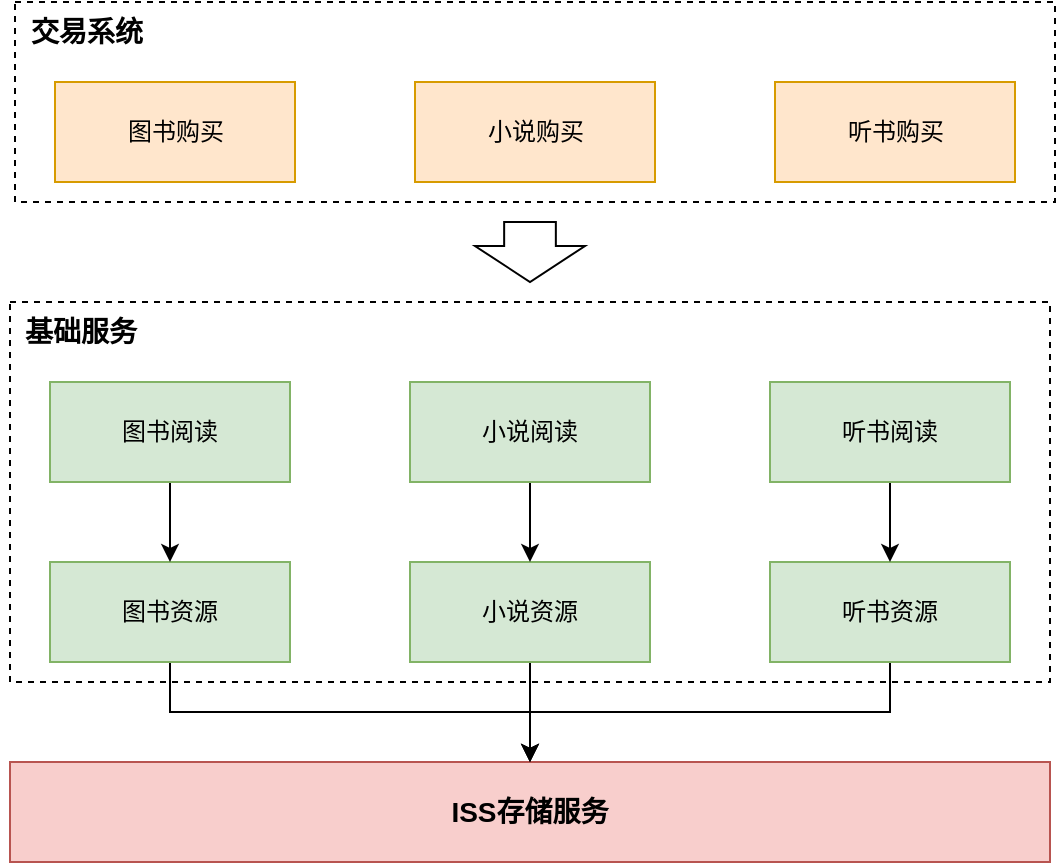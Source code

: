 <mxfile version="21.6.8" type="github">
  <diagram name="第 1 页" id="xgRBW9jYFuQNeC2wXJYv">
    <mxGraphModel dx="1050" dy="630" grid="1" gridSize="10" guides="1" tooltips="1" connect="1" arrows="1" fold="1" page="1" pageScale="1" pageWidth="827" pageHeight="1169" math="0" shadow="0">
      <root>
        <mxCell id="0" />
        <mxCell id="1" parent="0" />
        <mxCell id="Tv-jJkPy1Z6eXJQ7PN0g-27" value="" style="rounded=0;whiteSpace=wrap;html=1;dashed=1;" parent="1" vertex="1">
          <mxGeometry x="140" y="150" width="520" height="190" as="geometry" />
        </mxCell>
        <mxCell id="Tv-jJkPy1Z6eXJQ7PN0g-22" value="" style="rounded=0;whiteSpace=wrap;html=1;dashed=1;" parent="1" vertex="1">
          <mxGeometry x="142.5" width="520" height="100" as="geometry" />
        </mxCell>
        <mxCell id="Tv-jJkPy1Z6eXJQ7PN0g-1" value="&lt;font style=&quot;font-size: 14px;&quot;&gt;&lt;b&gt;ISS存储服务&lt;/b&gt;&lt;/font&gt;" style="rounded=0;whiteSpace=wrap;html=1;fillColor=#f8cecc;strokeColor=#b85450;" parent="1" vertex="1">
          <mxGeometry x="140" y="380" width="520" height="50" as="geometry" />
        </mxCell>
        <mxCell id="Tv-jJkPy1Z6eXJQ7PN0g-31" style="edgeStyle=orthogonalEdgeStyle;rounded=0;orthogonalLoop=1;jettySize=auto;html=1;exitX=0.5;exitY=1;exitDx=0;exitDy=0;entryX=0.5;entryY=0;entryDx=0;entryDy=0;" parent="1" source="Tv-jJkPy1Z6eXJQ7PN0g-2" target="Tv-jJkPy1Z6eXJQ7PN0g-1" edge="1">
          <mxGeometry relative="1" as="geometry" />
        </mxCell>
        <mxCell id="Tv-jJkPy1Z6eXJQ7PN0g-2" value="图书资源" style="rounded=0;whiteSpace=wrap;html=1;fillColor=#d5e8d4;strokeColor=#82b366;" parent="1" vertex="1">
          <mxGeometry x="160" y="280" width="120" height="50" as="geometry" />
        </mxCell>
        <mxCell id="Tv-jJkPy1Z6eXJQ7PN0g-32" style="edgeStyle=orthogonalEdgeStyle;rounded=0;orthogonalLoop=1;jettySize=auto;html=1;exitX=0.5;exitY=1;exitDx=0;exitDy=0;entryX=0.5;entryY=0;entryDx=0;entryDy=0;" parent="1" source="Tv-jJkPy1Z6eXJQ7PN0g-3" target="Tv-jJkPy1Z6eXJQ7PN0g-1" edge="1">
          <mxGeometry relative="1" as="geometry" />
        </mxCell>
        <mxCell id="Tv-jJkPy1Z6eXJQ7PN0g-3" value="小说资源" style="rounded=0;whiteSpace=wrap;html=1;fillColor=#d5e8d4;strokeColor=#82b366;" parent="1" vertex="1">
          <mxGeometry x="340" y="280" width="120" height="50" as="geometry" />
        </mxCell>
        <mxCell id="Tv-jJkPy1Z6eXJQ7PN0g-33" style="edgeStyle=orthogonalEdgeStyle;rounded=0;orthogonalLoop=1;jettySize=auto;html=1;exitX=0.5;exitY=1;exitDx=0;exitDy=0;" parent="1" source="Tv-jJkPy1Z6eXJQ7PN0g-4" target="Tv-jJkPy1Z6eXJQ7PN0g-1" edge="1">
          <mxGeometry relative="1" as="geometry" />
        </mxCell>
        <mxCell id="Tv-jJkPy1Z6eXJQ7PN0g-4" value="听书资源" style="rounded=0;whiteSpace=wrap;html=1;fillColor=#d5e8d4;strokeColor=#82b366;" parent="1" vertex="1">
          <mxGeometry x="520" y="280" width="120" height="50" as="geometry" />
        </mxCell>
        <mxCell id="Tv-jJkPy1Z6eXJQ7PN0g-17" style="edgeStyle=orthogonalEdgeStyle;rounded=0;orthogonalLoop=1;jettySize=auto;html=1;exitX=0.5;exitY=1;exitDx=0;exitDy=0;entryX=0.5;entryY=0;entryDx=0;entryDy=0;" parent="1" source="Tv-jJkPy1Z6eXJQ7PN0g-5" target="Tv-jJkPy1Z6eXJQ7PN0g-2" edge="1">
          <mxGeometry relative="1" as="geometry" />
        </mxCell>
        <mxCell id="Tv-jJkPy1Z6eXJQ7PN0g-5" value="图书阅读" style="rounded=0;whiteSpace=wrap;html=1;fillColor=#d5e8d4;strokeColor=#82b366;" parent="1" vertex="1">
          <mxGeometry x="160" y="190" width="120" height="50" as="geometry" />
        </mxCell>
        <mxCell id="Tv-jJkPy1Z6eXJQ7PN0g-18" style="edgeStyle=orthogonalEdgeStyle;rounded=0;orthogonalLoop=1;jettySize=auto;html=1;exitX=0.5;exitY=1;exitDx=0;exitDy=0;entryX=0.5;entryY=0;entryDx=0;entryDy=0;" parent="1" source="Tv-jJkPy1Z6eXJQ7PN0g-6" target="Tv-jJkPy1Z6eXJQ7PN0g-3" edge="1">
          <mxGeometry relative="1" as="geometry" />
        </mxCell>
        <mxCell id="Tv-jJkPy1Z6eXJQ7PN0g-6" value="小说阅读" style="rounded=0;whiteSpace=wrap;html=1;fillColor=#d5e8d4;strokeColor=#82b366;" parent="1" vertex="1">
          <mxGeometry x="340" y="190" width="120" height="50" as="geometry" />
        </mxCell>
        <mxCell id="Tv-jJkPy1Z6eXJQ7PN0g-19" style="edgeStyle=orthogonalEdgeStyle;rounded=0;orthogonalLoop=1;jettySize=auto;html=1;exitX=0.5;exitY=1;exitDx=0;exitDy=0;" parent="1" source="Tv-jJkPy1Z6eXJQ7PN0g-7" target="Tv-jJkPy1Z6eXJQ7PN0g-4" edge="1">
          <mxGeometry relative="1" as="geometry" />
        </mxCell>
        <mxCell id="Tv-jJkPy1Z6eXJQ7PN0g-7" value="听书阅读" style="rounded=0;whiteSpace=wrap;html=1;fillColor=#d5e8d4;strokeColor=#82b366;" parent="1" vertex="1">
          <mxGeometry x="520" y="190" width="120" height="50" as="geometry" />
        </mxCell>
        <mxCell id="Tv-jJkPy1Z6eXJQ7PN0g-9" value="图书购买" style="rounded=0;whiteSpace=wrap;html=1;fillColor=#ffe6cc;strokeColor=#d79b00;" parent="1" vertex="1">
          <mxGeometry x="162.5" y="40" width="120" height="50" as="geometry" />
        </mxCell>
        <mxCell id="Tv-jJkPy1Z6eXJQ7PN0g-20" value="小说购买" style="rounded=0;whiteSpace=wrap;html=1;fillColor=#ffe6cc;strokeColor=#d79b00;" parent="1" vertex="1">
          <mxGeometry x="342.5" y="40" width="120" height="50" as="geometry" />
        </mxCell>
        <mxCell id="Tv-jJkPy1Z6eXJQ7PN0g-21" value="听书购买" style="rounded=0;whiteSpace=wrap;html=1;fillColor=#ffe6cc;strokeColor=#d79b00;" parent="1" vertex="1">
          <mxGeometry x="522.5" y="40" width="120" height="50" as="geometry" />
        </mxCell>
        <mxCell id="Tv-jJkPy1Z6eXJQ7PN0g-23" value="&lt;font style=&quot;font-size: 14px;&quot;&gt;&lt;b&gt;交易系统&lt;/b&gt;&lt;/font&gt;" style="text;html=1;align=center;verticalAlign=middle;resizable=0;points=[];autosize=1;strokeColor=none;fillColor=none;" parent="1" vertex="1">
          <mxGeometry x="137.5" width="80" height="30" as="geometry" />
        </mxCell>
        <mxCell id="Tv-jJkPy1Z6eXJQ7PN0g-28" value="&lt;font style=&quot;font-size: 14px;&quot;&gt;&lt;b&gt;基础服务&lt;/b&gt;&lt;/font&gt;" style="text;html=1;align=center;verticalAlign=middle;resizable=0;points=[];autosize=1;strokeColor=none;fillColor=none;" parent="1" vertex="1">
          <mxGeometry x="135" y="150" width="80" height="30" as="geometry" />
        </mxCell>
        <mxCell id="QfzUn8GoLYfx-nROjIP7-3" value="" style="html=1;shadow=0;dashed=0;align=center;verticalAlign=middle;shape=mxgraph.arrows2.arrow;dy=0.53;dx=18;notch=0;direction=south;" vertex="1" parent="1">
          <mxGeometry x="372.5" y="110" width="55" height="30" as="geometry" />
        </mxCell>
      </root>
    </mxGraphModel>
  </diagram>
</mxfile>
